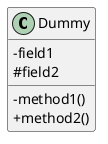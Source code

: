 @startuml
skinparam classAttributeIconSize 0
class Dummy {	
	-field1
	#field2
	-method1()
	+method2()
}
@enduml